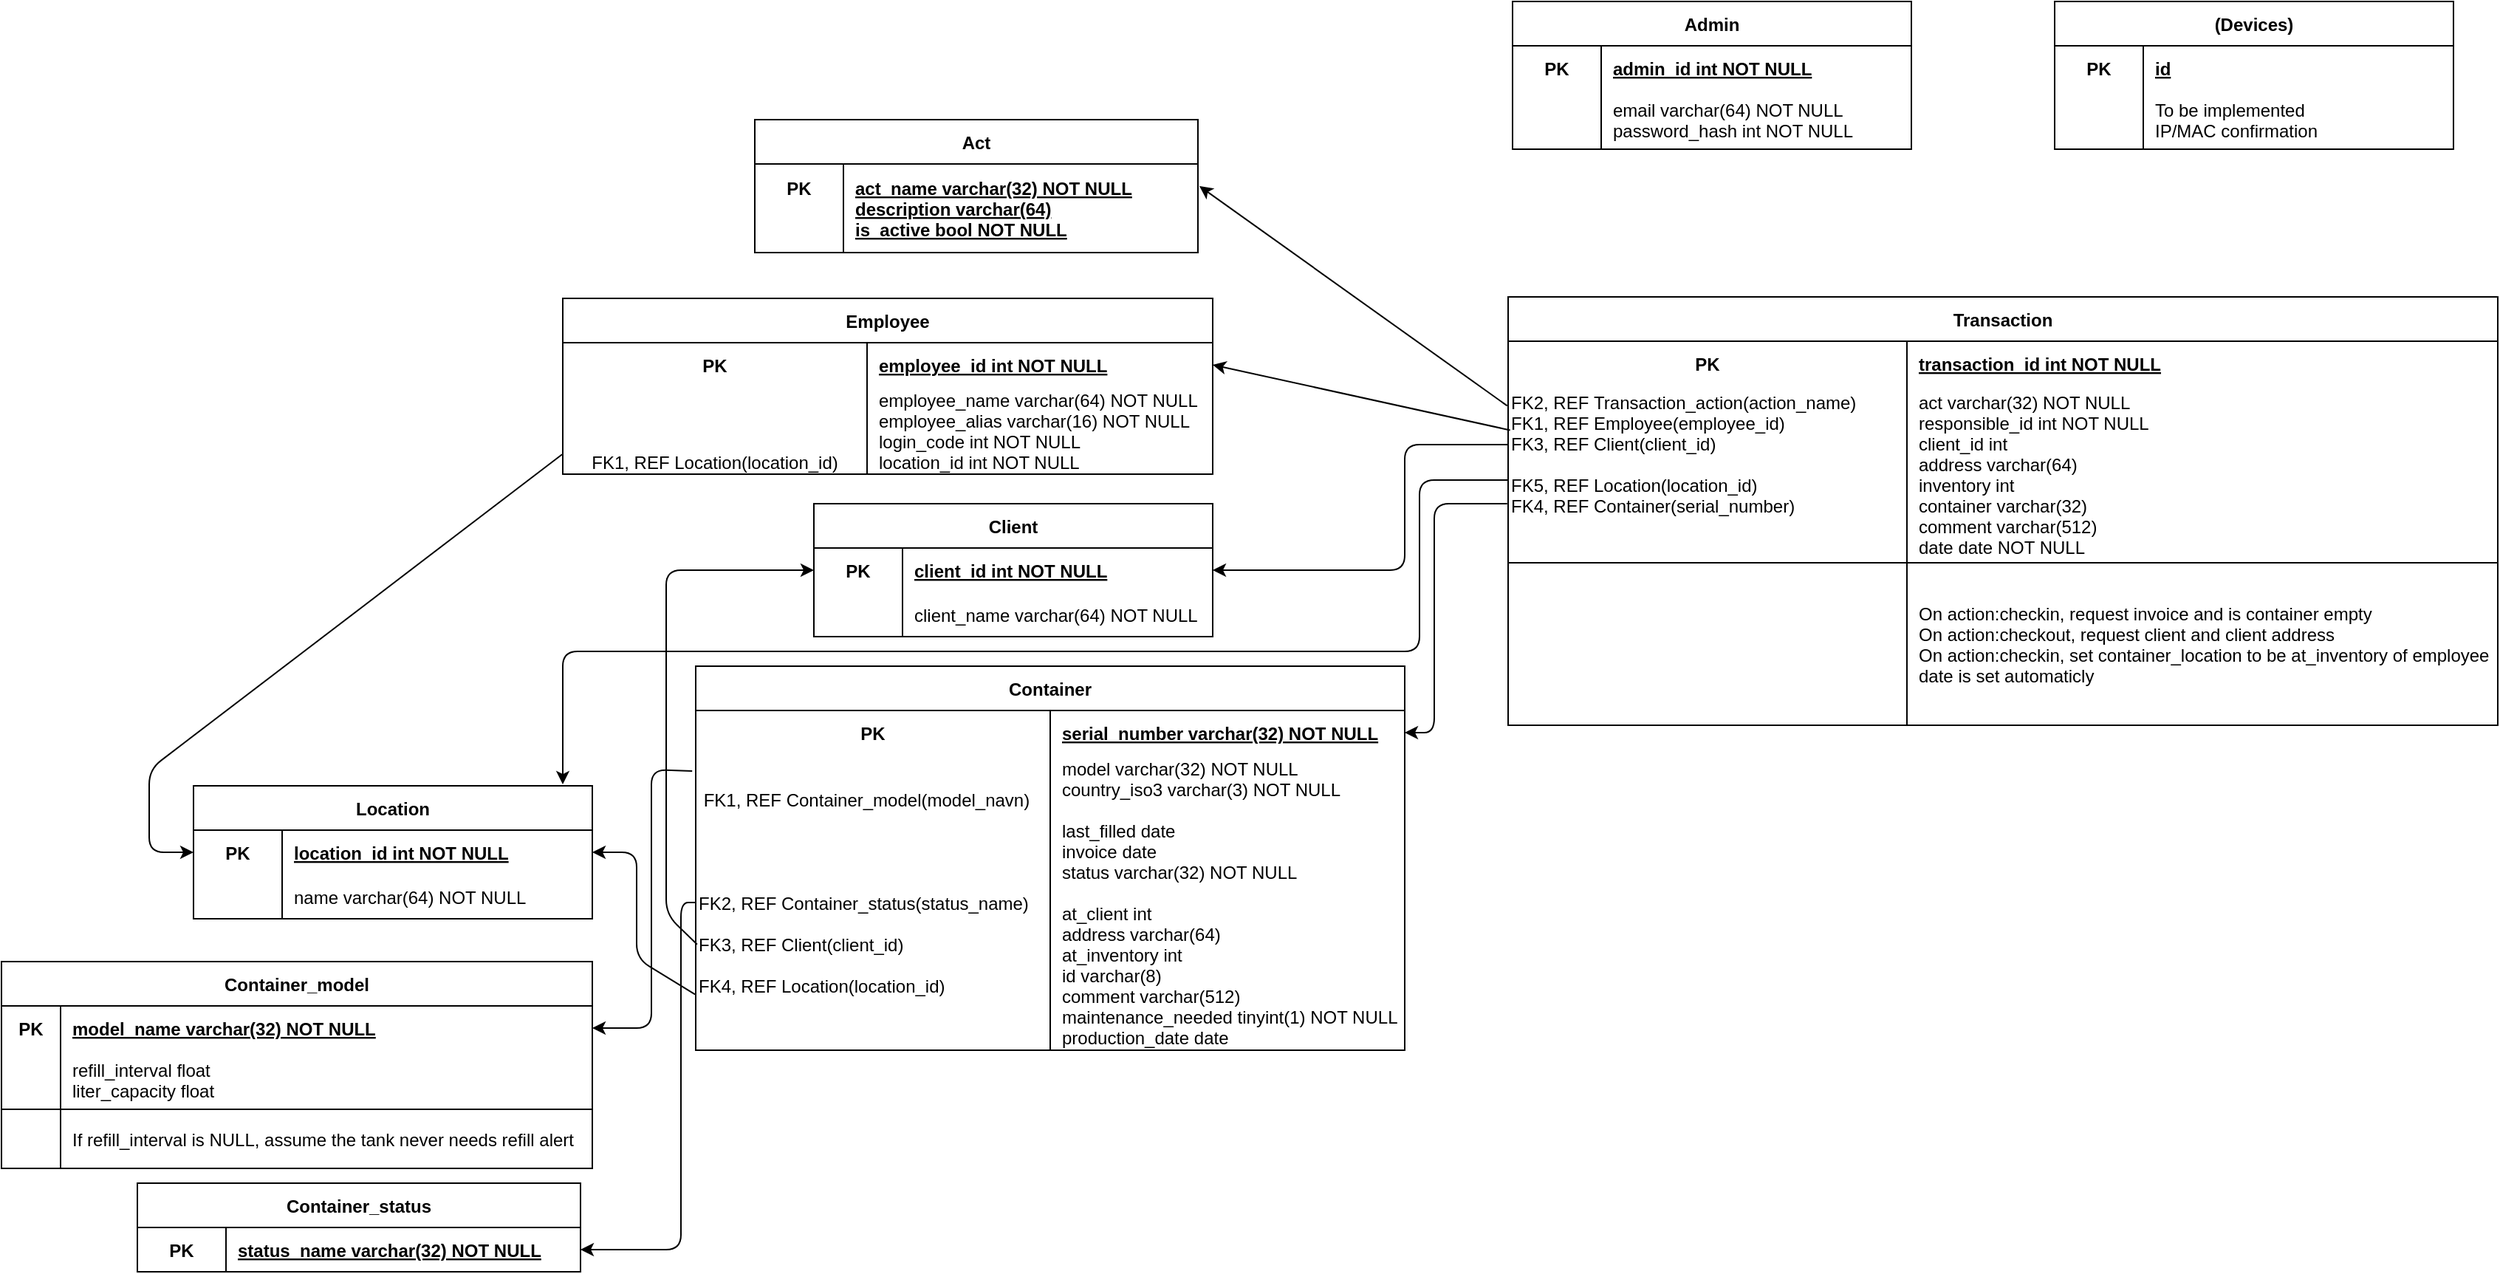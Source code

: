 <mxfile version="20.8.23" type="device"><diagram id="Y5ZeIBl4mCw-bBd7nWyF" name="Page-1"><mxGraphModel dx="860" dy="2105" grid="1" gridSize="10" guides="1" tooltips="1" connect="1" arrows="1" fold="1" page="1" pageScale="1" pageWidth="827" pageHeight="1169" math="0" shadow="0"><root><mxCell id="0"/><mxCell id="1" parent="0"/><mxCell id="OLcMfepOaMOW5lXe566j-21" value="Transaction" style="shape=table;startSize=30;container=1;collapsible=1;childLayout=tableLayout;fixedRows=1;rowLines=0;fontStyle=1;align=center;resizeLast=1;" parent="1" vertex="1"><mxGeometry x="1920" y="-960" width="670" height="290" as="geometry"/></mxCell><mxCell id="OLcMfepOaMOW5lXe566j-22" value="" style="shape=tableRow;horizontal=0;startSize=0;swimlaneHead=0;swimlaneBody=0;fillColor=none;collapsible=0;dropTarget=0;points=[[0,0.5],[1,0.5]];portConstraint=eastwest;top=0;left=0;right=0;bottom=0;" parent="OLcMfepOaMOW5lXe566j-21" vertex="1"><mxGeometry y="30" width="670" height="30" as="geometry"/></mxCell><mxCell id="OLcMfepOaMOW5lXe566j-23" value="PK" style="shape=partialRectangle;connectable=0;fillColor=none;top=0;left=0;bottom=0;right=0;fontStyle=1;overflow=hidden;" parent="OLcMfepOaMOW5lXe566j-22" vertex="1"><mxGeometry width="270" height="30" as="geometry"><mxRectangle width="270" height="30" as="alternateBounds"/></mxGeometry></mxCell><mxCell id="OLcMfepOaMOW5lXe566j-24" value="transaction_id int NOT NULL" style="shape=partialRectangle;connectable=0;fillColor=none;top=0;left=0;bottom=0;right=0;align=left;spacingLeft=6;fontStyle=5;overflow=hidden;" parent="OLcMfepOaMOW5lXe566j-22" vertex="1"><mxGeometry x="270" width="400" height="30" as="geometry"><mxRectangle width="400" height="30" as="alternateBounds"/></mxGeometry></mxCell><mxCell id="OLcMfepOaMOW5lXe566j-25" value="" style="shape=tableRow;horizontal=0;startSize=0;swimlaneHead=0;swimlaneBody=0;fillColor=none;collapsible=0;dropTarget=0;points=[[0,0.5],[1,0.5]];portConstraint=eastwest;top=0;left=0;right=0;bottom=1;" parent="OLcMfepOaMOW5lXe566j-21" vertex="1"><mxGeometry y="60" width="670" height="120" as="geometry"/></mxCell><mxCell id="OLcMfepOaMOW5lXe566j-26" value="FK2, REF Transaction_action(action_name)&#10;FK1, REF Employee(employee_id)&#10;FK3, REF Client(client_id)&#10;&#10;FK5, REF Location(location_id)&#10;FK4, REF Container(serial_number)&#10;&#10;" style="shape=partialRectangle;connectable=0;fillColor=none;top=0;left=0;bottom=0;right=0;fontStyle=0;overflow=hidden;align=left;" parent="OLcMfepOaMOW5lXe566j-25" vertex="1"><mxGeometry width="270" height="120" as="geometry"><mxRectangle width="270" height="120" as="alternateBounds"/></mxGeometry></mxCell><mxCell id="OLcMfepOaMOW5lXe566j-27" value="act varchar(32) NOT NULL&#10;responsible_id int NOT NULL&#10;client_id int&#10;address varchar(64)&#10;inventory int&#10;container varchar(32)&#10;comment varchar(512)&#10;date date NOT NULL" style="shape=partialRectangle;connectable=0;fillColor=none;top=0;left=0;bottom=0;right=0;align=left;spacingLeft=6;fontStyle=0;overflow=hidden;" parent="OLcMfepOaMOW5lXe566j-25" vertex="1"><mxGeometry x="270" width="400" height="120" as="geometry"><mxRectangle width="400" height="120" as="alternateBounds"/></mxGeometry></mxCell><mxCell id="OLcMfepOaMOW5lXe566j-28" value="" style="shape=tableRow;horizontal=0;startSize=0;swimlaneHead=0;swimlaneBody=0;fillColor=none;collapsible=0;dropTarget=0;points=[[0,0.5],[1,0.5]];portConstraint=eastwest;top=0;left=0;right=0;bottom=0;" parent="OLcMfepOaMOW5lXe566j-21" vertex="1"><mxGeometry y="180" width="670" height="110" as="geometry"/></mxCell><mxCell id="OLcMfepOaMOW5lXe566j-29" value="" style="shape=partialRectangle;connectable=0;fillColor=none;top=0;left=0;bottom=0;right=0;editable=1;overflow=hidden;" parent="OLcMfepOaMOW5lXe566j-28" vertex="1"><mxGeometry width="270" height="110" as="geometry"><mxRectangle width="270" height="110" as="alternateBounds"/></mxGeometry></mxCell><mxCell id="OLcMfepOaMOW5lXe566j-30" value="On action:checkin, request invoice and is container empty&#10;On action:checkout, request client and client address&#10;On action:checkin, set container_location to be at_inventory of employee&#10;date is set automaticly" style="shape=partialRectangle;connectable=0;fillColor=none;top=0;left=0;bottom=0;right=0;align=left;spacingLeft=6;overflow=hidden;" parent="OLcMfepOaMOW5lXe566j-28" vertex="1"><mxGeometry x="270" width="400" height="110" as="geometry"><mxRectangle width="400" height="110" as="alternateBounds"/></mxGeometry></mxCell><mxCell id="OLcMfepOaMOW5lXe566j-31" value="Act" style="shape=table;startSize=30;container=1;collapsible=1;childLayout=tableLayout;fixedRows=1;rowLines=0;fontStyle=1;align=center;resizeLast=1;" parent="1" vertex="1"><mxGeometry x="1410" y="-1080" width="300" height="90" as="geometry"/></mxCell><mxCell id="OLcMfepOaMOW5lXe566j-32" value="" style="shape=tableRow;horizontal=0;startSize=0;swimlaneHead=0;swimlaneBody=0;fillColor=none;collapsible=0;dropTarget=0;points=[[0,0.5],[1,0.5]];portConstraint=eastwest;top=0;left=0;right=0;bottom=0;" parent="OLcMfepOaMOW5lXe566j-31" vertex="1"><mxGeometry y="30" width="300" height="60" as="geometry"/></mxCell><mxCell id="OLcMfepOaMOW5lXe566j-33" value="PK&#10;&#10;" style="shape=partialRectangle;connectable=0;fillColor=none;top=0;left=0;bottom=0;right=0;fontStyle=1;overflow=hidden;" parent="OLcMfepOaMOW5lXe566j-32" vertex="1"><mxGeometry width="60" height="60" as="geometry"><mxRectangle width="60" height="60" as="alternateBounds"/></mxGeometry></mxCell><mxCell id="OLcMfepOaMOW5lXe566j-34" value="act_name varchar(32) NOT NULL&#10;description varchar(64)&#10;is_active bool NOT NULL" style="shape=partialRectangle;connectable=0;fillColor=none;top=0;left=0;bottom=0;right=0;align=left;spacingLeft=6;fontStyle=5;overflow=hidden;" parent="OLcMfepOaMOW5lXe566j-32" vertex="1"><mxGeometry x="60" width="240" height="60" as="geometry"><mxRectangle width="240" height="60" as="alternateBounds"/></mxGeometry></mxCell><mxCell id="OLcMfepOaMOW5lXe566j-35" value="Employee" style="shape=table;startSize=30;container=1;collapsible=1;childLayout=tableLayout;fixedRows=1;rowLines=0;fontStyle=1;align=center;resizeLast=1;" parent="1" vertex="1"><mxGeometry x="1280" y="-959" width="440" height="119" as="geometry"/></mxCell><mxCell id="OLcMfepOaMOW5lXe566j-36" value="" style="shape=tableRow;horizontal=0;startSize=0;swimlaneHead=0;swimlaneBody=0;fillColor=none;collapsible=0;dropTarget=0;points=[[0,0.5],[1,0.5]];portConstraint=eastwest;top=0;left=0;right=0;bottom=0;" parent="OLcMfepOaMOW5lXe566j-35" vertex="1"><mxGeometry y="30" width="440" height="30" as="geometry"/></mxCell><mxCell id="OLcMfepOaMOW5lXe566j-37" value="PK" style="shape=partialRectangle;connectable=0;fillColor=none;top=0;left=0;bottom=0;right=0;fontStyle=1;overflow=hidden;" parent="OLcMfepOaMOW5lXe566j-36" vertex="1"><mxGeometry width="206" height="30" as="geometry"><mxRectangle width="206" height="30" as="alternateBounds"/></mxGeometry></mxCell><mxCell id="OLcMfepOaMOW5lXe566j-38" value="employee_id int NOT NULL" style="shape=partialRectangle;connectable=0;fillColor=none;top=0;left=0;bottom=0;right=0;align=left;spacingLeft=6;fontStyle=5;overflow=hidden;" parent="OLcMfepOaMOW5lXe566j-36" vertex="1"><mxGeometry x="206" width="234" height="30" as="geometry"><mxRectangle width="234" height="30" as="alternateBounds"/></mxGeometry></mxCell><mxCell id="OLcMfepOaMOW5lXe566j-39" value="" style="shape=tableRow;horizontal=0;startSize=0;swimlaneHead=0;swimlaneBody=0;fillColor=none;collapsible=0;dropTarget=0;points=[[0,0.5],[1,0.5]];portConstraint=eastwest;top=0;left=0;right=0;bottom=1;" parent="OLcMfepOaMOW5lXe566j-35" vertex="1"><mxGeometry y="60" width="440" height="59" as="geometry"/></mxCell><mxCell id="OLcMfepOaMOW5lXe566j-40" value="&#10; &#10;&#10;FK1, REF Location(location_id)" style="shape=partialRectangle;connectable=0;fillColor=none;top=0;left=0;bottom=0;right=0;fontStyle=0;overflow=hidden;" parent="OLcMfepOaMOW5lXe566j-39" vertex="1"><mxGeometry width="206" height="59" as="geometry"><mxRectangle width="206" height="59" as="alternateBounds"/></mxGeometry></mxCell><mxCell id="OLcMfepOaMOW5lXe566j-41" value="employee_name varchar(64) NOT NULL&#10;employee_alias varchar(16) NOT NULL&#10;login_code int NOT NULL&#10;location_id int NOT NULL" style="shape=partialRectangle;connectable=0;fillColor=none;top=0;left=0;bottom=0;right=0;align=left;spacingLeft=6;fontStyle=0;overflow=hidden;" parent="OLcMfepOaMOW5lXe566j-39" vertex="1"><mxGeometry x="206" width="234" height="59" as="geometry"><mxRectangle width="234" height="59" as="alternateBounds"/></mxGeometry></mxCell><mxCell id="OLcMfepOaMOW5lXe566j-42" value="Location" style="shape=table;startSize=30;container=1;collapsible=1;childLayout=tableLayout;fixedRows=1;rowLines=0;fontStyle=1;align=center;resizeLast=1;" parent="1" vertex="1"><mxGeometry x="1030" y="-629" width="270" height="90" as="geometry"/></mxCell><mxCell id="OLcMfepOaMOW5lXe566j-43" value="" style="shape=tableRow;horizontal=0;startSize=0;swimlaneHead=0;swimlaneBody=0;fillColor=none;collapsible=0;dropTarget=0;points=[[0,0.5],[1,0.5]];portConstraint=eastwest;top=0;left=0;right=0;bottom=0;" parent="OLcMfepOaMOW5lXe566j-42" vertex="1"><mxGeometry y="30" width="270" height="30" as="geometry"/></mxCell><mxCell id="OLcMfepOaMOW5lXe566j-44" value="PK" style="shape=partialRectangle;connectable=0;fillColor=none;top=0;left=0;bottom=0;right=0;fontStyle=1;overflow=hidden;" parent="OLcMfepOaMOW5lXe566j-43" vertex="1"><mxGeometry width="60" height="30" as="geometry"><mxRectangle width="60" height="30" as="alternateBounds"/></mxGeometry></mxCell><mxCell id="OLcMfepOaMOW5lXe566j-45" value="location_id int NOT NULL" style="shape=partialRectangle;connectable=0;fillColor=none;top=0;left=0;bottom=0;right=0;align=left;spacingLeft=6;fontStyle=5;overflow=hidden;" parent="OLcMfepOaMOW5lXe566j-43" vertex="1"><mxGeometry x="60" width="210" height="30" as="geometry"><mxRectangle width="210" height="30" as="alternateBounds"/></mxGeometry></mxCell><mxCell id="OLcMfepOaMOW5lXe566j-46" value="" style="shape=tableRow;horizontal=0;startSize=0;swimlaneHead=0;swimlaneBody=0;fillColor=none;collapsible=0;dropTarget=0;points=[[0,0.5],[1,0.5]];portConstraint=eastwest;top=0;left=0;right=0;bottom=1;" parent="OLcMfepOaMOW5lXe566j-42" vertex="1"><mxGeometry y="60" width="270" height="30" as="geometry"/></mxCell><mxCell id="OLcMfepOaMOW5lXe566j-47" value="&#10; " style="shape=partialRectangle;connectable=0;fillColor=none;top=0;left=0;bottom=0;right=0;fontStyle=0;overflow=hidden;" parent="OLcMfepOaMOW5lXe566j-46" vertex="1"><mxGeometry width="60" height="30" as="geometry"><mxRectangle width="60" height="30" as="alternateBounds"/></mxGeometry></mxCell><mxCell id="OLcMfepOaMOW5lXe566j-48" value="name varchar(64) NOT NULL" style="shape=partialRectangle;connectable=0;fillColor=none;top=0;left=0;bottom=0;right=0;align=left;spacingLeft=6;fontStyle=0;overflow=hidden;" parent="OLcMfepOaMOW5lXe566j-46" vertex="1"><mxGeometry x="60" width="210" height="30" as="geometry"><mxRectangle width="210" height="30" as="alternateBounds"/></mxGeometry></mxCell><mxCell id="OLcMfepOaMOW5lXe566j-49" value="Client" style="shape=table;startSize=30;container=1;collapsible=1;childLayout=tableLayout;fixedRows=1;rowLines=0;fontStyle=1;align=center;resizeLast=1;" parent="1" vertex="1"><mxGeometry x="1450" y="-820" width="270" height="90" as="geometry"/></mxCell><mxCell id="OLcMfepOaMOW5lXe566j-50" value="" style="shape=tableRow;horizontal=0;startSize=0;swimlaneHead=0;swimlaneBody=0;fillColor=none;collapsible=0;dropTarget=0;points=[[0,0.5],[1,0.5]];portConstraint=eastwest;top=0;left=0;right=0;bottom=0;" parent="OLcMfepOaMOW5lXe566j-49" vertex="1"><mxGeometry y="30" width="270" height="30" as="geometry"/></mxCell><mxCell id="OLcMfepOaMOW5lXe566j-51" value="PK" style="shape=partialRectangle;connectable=0;fillColor=none;top=0;left=0;bottom=0;right=0;fontStyle=1;overflow=hidden;" parent="OLcMfepOaMOW5lXe566j-50" vertex="1"><mxGeometry width="60" height="30" as="geometry"><mxRectangle width="60" height="30" as="alternateBounds"/></mxGeometry></mxCell><mxCell id="OLcMfepOaMOW5lXe566j-52" value="client_id int NOT NULL" style="shape=partialRectangle;connectable=0;fillColor=none;top=0;left=0;bottom=0;right=0;align=left;spacingLeft=6;fontStyle=5;overflow=hidden;" parent="OLcMfepOaMOW5lXe566j-50" vertex="1"><mxGeometry x="60" width="210" height="30" as="geometry"><mxRectangle width="210" height="30" as="alternateBounds"/></mxGeometry></mxCell><mxCell id="OLcMfepOaMOW5lXe566j-53" value="" style="shape=tableRow;horizontal=0;startSize=0;swimlaneHead=0;swimlaneBody=0;fillColor=none;collapsible=0;dropTarget=0;points=[[0,0.5],[1,0.5]];portConstraint=eastwest;top=0;left=0;right=0;bottom=1;" parent="OLcMfepOaMOW5lXe566j-49" vertex="1"><mxGeometry y="60" width="270" height="30" as="geometry"/></mxCell><mxCell id="OLcMfepOaMOW5lXe566j-54" value=" " style="shape=partialRectangle;connectable=0;fillColor=none;top=0;left=0;bottom=0;right=0;fontStyle=0;overflow=hidden;" parent="OLcMfepOaMOW5lXe566j-53" vertex="1"><mxGeometry width="60" height="30" as="geometry"><mxRectangle width="60" height="30" as="alternateBounds"/></mxGeometry></mxCell><mxCell id="OLcMfepOaMOW5lXe566j-55" value="client_name varchar(64) NOT NULL" style="shape=partialRectangle;connectable=0;fillColor=none;top=0;left=0;bottom=0;right=0;align=left;spacingLeft=6;fontStyle=0;overflow=hidden;" parent="OLcMfepOaMOW5lXe566j-53" vertex="1"><mxGeometry x="60" width="210" height="30" as="geometry"><mxRectangle width="210" height="30" as="alternateBounds"/></mxGeometry></mxCell><mxCell id="OLcMfepOaMOW5lXe566j-56" value="Container" style="shape=table;startSize=30;container=1;collapsible=1;childLayout=tableLayout;fixedRows=1;rowLines=0;fontStyle=1;align=center;resizeLast=1;" parent="1" vertex="1"><mxGeometry x="1370" y="-710" width="480" height="260" as="geometry"/></mxCell><mxCell id="OLcMfepOaMOW5lXe566j-57" value="" style="shape=tableRow;horizontal=0;startSize=0;swimlaneHead=0;swimlaneBody=0;fillColor=none;collapsible=0;dropTarget=0;points=[[0,0.5],[1,0.5]];portConstraint=eastwest;top=0;left=0;right=0;bottom=0;" parent="OLcMfepOaMOW5lXe566j-56" vertex="1"><mxGeometry y="30" width="480" height="30" as="geometry"/></mxCell><mxCell id="OLcMfepOaMOW5lXe566j-58" value="PK" style="shape=partialRectangle;connectable=0;fillColor=none;top=0;left=0;bottom=0;right=0;fontStyle=1;overflow=hidden;" parent="OLcMfepOaMOW5lXe566j-57" vertex="1"><mxGeometry width="240" height="30" as="geometry"><mxRectangle width="240" height="30" as="alternateBounds"/></mxGeometry></mxCell><mxCell id="OLcMfepOaMOW5lXe566j-59" value="serial_number varchar(32) NOT NULL" style="shape=partialRectangle;connectable=0;fillColor=none;top=0;left=0;bottom=0;right=0;align=left;spacingLeft=6;fontStyle=5;overflow=hidden;" parent="OLcMfepOaMOW5lXe566j-57" vertex="1"><mxGeometry x="240" width="240" height="30" as="geometry"><mxRectangle width="240" height="30" as="alternateBounds"/></mxGeometry></mxCell><mxCell id="OLcMfepOaMOW5lXe566j-60" value="" style="shape=tableRow;horizontal=0;startSize=0;swimlaneHead=0;swimlaneBody=0;fillColor=none;collapsible=0;dropTarget=0;points=[[0,0.5],[1,0.5]];portConstraint=eastwest;top=0;left=0;right=0;bottom=1;" parent="OLcMfepOaMOW5lXe566j-56" vertex="1"><mxGeometry y="60" width="480" height="200" as="geometry"/></mxCell><mxCell id="OLcMfepOaMOW5lXe566j-61" value=" FK1, REF Container_model(model_navn)&#10;&#10;&#10;&#10;&#10;FK2, REF Container_status(status_name)&#10;&#10;FK3, REF Client(client_id)&#10;&#10;FK4, REF Location(location_id)&#10;" style="shape=partialRectangle;connectable=0;fillColor=none;top=0;left=0;bottom=0;right=0;fontStyle=0;overflow=hidden;align=left;" parent="OLcMfepOaMOW5lXe566j-60" vertex="1"><mxGeometry width="240" height="200" as="geometry"><mxRectangle width="240" height="200" as="alternateBounds"/></mxGeometry></mxCell><mxCell id="OLcMfepOaMOW5lXe566j-62" value="model varchar(32) NOT NULL&#10;country_iso3 varchar(3) NOT NULL&#10;&#10;last_filled date&#10;invoice date&#10;status varchar(32) NOT NULL&#10;&#10;at_client int&#10;address varchar(64)&#10;at_inventory int&#10;id varchar(8)&#10;comment varchar(512)&#10;maintenance_needed tinyint(1) NOT NULL&#10;production_date date" style="shape=partialRectangle;connectable=0;fillColor=none;top=0;left=0;bottom=0;right=0;align=left;spacingLeft=6;fontStyle=0;overflow=hidden;" parent="OLcMfepOaMOW5lXe566j-60" vertex="1"><mxGeometry x="240" width="240" height="200" as="geometry"><mxRectangle width="240" height="200" as="alternateBounds"/></mxGeometry></mxCell><mxCell id="OLcMfepOaMOW5lXe566j-78" value="Admin" style="shape=table;startSize=30;container=1;collapsible=1;childLayout=tableLayout;fixedRows=1;rowLines=0;fontStyle=1;align=center;resizeLast=1;" parent="1" vertex="1"><mxGeometry x="1923" y="-1160" width="270" height="100" as="geometry"/></mxCell><mxCell id="OLcMfepOaMOW5lXe566j-79" value="" style="shape=tableRow;horizontal=0;startSize=0;swimlaneHead=0;swimlaneBody=0;fillColor=none;collapsible=0;dropTarget=0;points=[[0,0.5],[1,0.5]];portConstraint=eastwest;top=0;left=0;right=0;bottom=0;" parent="OLcMfepOaMOW5lXe566j-78" vertex="1"><mxGeometry y="30" width="270" height="30" as="geometry"/></mxCell><mxCell id="OLcMfepOaMOW5lXe566j-80" value="PK" style="shape=partialRectangle;connectable=0;fillColor=none;top=0;left=0;bottom=0;right=0;fontStyle=1;overflow=hidden;" parent="OLcMfepOaMOW5lXe566j-79" vertex="1"><mxGeometry width="60" height="30" as="geometry"><mxRectangle width="60" height="30" as="alternateBounds"/></mxGeometry></mxCell><mxCell id="OLcMfepOaMOW5lXe566j-81" value="admin_id int NOT NULL" style="shape=partialRectangle;connectable=0;fillColor=none;top=0;left=0;bottom=0;right=0;align=left;spacingLeft=6;fontStyle=5;overflow=hidden;" parent="OLcMfepOaMOW5lXe566j-79" vertex="1"><mxGeometry x="60" width="210" height="30" as="geometry"><mxRectangle width="210" height="30" as="alternateBounds"/></mxGeometry></mxCell><mxCell id="OLcMfepOaMOW5lXe566j-82" value="" style="shape=tableRow;horizontal=0;startSize=0;swimlaneHead=0;swimlaneBody=0;fillColor=none;collapsible=0;dropTarget=0;points=[[0,0.5],[1,0.5]];portConstraint=eastwest;top=0;left=0;right=0;bottom=1;" parent="OLcMfepOaMOW5lXe566j-78" vertex="1"><mxGeometry y="60" width="270" height="40" as="geometry"/></mxCell><mxCell id="OLcMfepOaMOW5lXe566j-83" value="&#10; " style="shape=partialRectangle;connectable=0;fillColor=none;top=0;left=0;bottom=0;right=0;fontStyle=0;overflow=hidden;" parent="OLcMfepOaMOW5lXe566j-82" vertex="1"><mxGeometry width="60" height="40" as="geometry"><mxRectangle width="60" height="40" as="alternateBounds"/></mxGeometry></mxCell><mxCell id="OLcMfepOaMOW5lXe566j-84" value="email varchar(64) NOT NULL&#10;password_hash int NOT NULL" style="shape=partialRectangle;connectable=0;fillColor=none;top=0;left=0;bottom=0;right=0;align=left;spacingLeft=6;fontStyle=0;overflow=hidden;" parent="OLcMfepOaMOW5lXe566j-82" vertex="1"><mxGeometry x="60" width="210" height="40" as="geometry"><mxRectangle width="210" height="40" as="alternateBounds"/></mxGeometry></mxCell><mxCell id="OLcMfepOaMOW5lXe566j-85" value="" style="endArrow=classic;html=1;rounded=1;entryX=1;entryY=0.5;entryDx=0;entryDy=0;exitX=-0.005;exitY=0.055;exitDx=0;exitDy=0;exitPerimeter=0;" parent="1" source="OLcMfepOaMOW5lXe566j-60" target="P7SvbgZ_12P94SbgwqWW-3" edge="1"><mxGeometry width="50" height="50" relative="1" as="geometry"><mxPoint x="1370" y="-470" as="sourcePoint"/><mxPoint x="1280" y="-445" as="targetPoint"/><Array as="points"><mxPoint x="1340" y="-640"/><mxPoint x="1340" y="-465"/></Array></mxGeometry></mxCell><mxCell id="OLcMfepOaMOW5lXe566j-87" value="" style="endArrow=classic;html=1;exitX=-0.001;exitY=0.773;exitDx=0;exitDy=0;exitPerimeter=0;entryX=0;entryY=0.5;entryDx=0;entryDy=0;rounded=1;" parent="1" source="OLcMfepOaMOW5lXe566j-39" target="OLcMfepOaMOW5lXe566j-43" edge="1"><mxGeometry width="50" height="50" relative="1" as="geometry"><mxPoint x="1110" y="-870" as="sourcePoint"/><mxPoint x="1030" y="-690" as="targetPoint"/><Array as="points"><mxPoint x="1000" y="-640"/><mxPoint x="1000" y="-584"/></Array></mxGeometry></mxCell><mxCell id="OLcMfepOaMOW5lXe566j-88" value="" style="endArrow=classic;html=1;rounded=0;exitX=0.002;exitY=0.252;exitDx=0;exitDy=0;exitPerimeter=0;entryX=1;entryY=0.5;entryDx=0;entryDy=0;" parent="1" source="OLcMfepOaMOW5lXe566j-25" target="OLcMfepOaMOW5lXe566j-36" edge="1"><mxGeometry width="50" height="50" relative="1" as="geometry"><mxPoint x="1730" y="-840" as="sourcePoint"/><mxPoint x="1780" y="-890" as="targetPoint"/></mxGeometry></mxCell><mxCell id="OLcMfepOaMOW5lXe566j-89" value="" style="endArrow=classic;html=1;rounded=0;entryX=1;entryY=0.5;entryDx=0;entryDy=0;exitX=-0.001;exitY=0.114;exitDx=0;exitDy=0;exitPerimeter=0;" parent="1" source="OLcMfepOaMOW5lXe566j-25" edge="1"><mxGeometry width="50" height="50" relative="1" as="geometry"><mxPoint x="1848.736" y="-885.09" as="sourcePoint"/><mxPoint x="1711" y="-1035" as="targetPoint"/></mxGeometry></mxCell><mxCell id="OLcMfepOaMOW5lXe566j-90" value="" style="endArrow=classic;html=1;rounded=1;entryX=1;entryY=0.5;entryDx=0;entryDy=0;" parent="1" target="OLcMfepOaMOW5lXe566j-50" edge="1"><mxGeometry width="50" height="50" relative="1" as="geometry"><mxPoint x="1920" y="-860" as="sourcePoint"/><mxPoint x="1681" y="-705" as="targetPoint"/><Array as="points"><mxPoint x="1850" y="-860"/><mxPoint x="1850" y="-775"/></Array></mxGeometry></mxCell><mxCell id="OLcMfepOaMOW5lXe566j-97" value="" style="endArrow=classic;html=1;rounded=1;entryX=1;entryY=0.5;entryDx=0;entryDy=0;exitX=-0.001;exitY=0.667;exitDx=0;exitDy=0;exitPerimeter=0;" parent="1" source="OLcMfepOaMOW5lXe566j-25" target="OLcMfepOaMOW5lXe566j-57" edge="1"><mxGeometry width="50" height="50" relative="1" as="geometry"><mxPoint x="1930" y="-850" as="sourcePoint"/><mxPoint x="1691.0" y="-695" as="targetPoint"/><Array as="points"><mxPoint x="1870" y="-820"/><mxPoint x="1870" y="-665"/></Array></mxGeometry></mxCell><mxCell id="OLcMfepOaMOW5lXe566j-100" value="Container_status" style="shape=table;startSize=30;container=1;collapsible=1;childLayout=tableLayout;fixedRows=1;rowLines=0;fontStyle=1;align=center;resizeLast=1;" parent="1" vertex="1"><mxGeometry x="992" y="-360" width="300" height="60" as="geometry"/></mxCell><mxCell id="OLcMfepOaMOW5lXe566j-101" value="" style="shape=tableRow;horizontal=0;startSize=0;swimlaneHead=0;swimlaneBody=0;fillColor=none;collapsible=0;dropTarget=0;points=[[0,0.5],[1,0.5]];portConstraint=eastwest;top=0;left=0;right=0;bottom=0;" parent="OLcMfepOaMOW5lXe566j-100" vertex="1"><mxGeometry y="30" width="300" height="30" as="geometry"/></mxCell><mxCell id="OLcMfepOaMOW5lXe566j-102" value="PK" style="shape=partialRectangle;connectable=0;fillColor=none;top=0;left=0;bottom=0;right=0;fontStyle=1;overflow=hidden;" parent="OLcMfepOaMOW5lXe566j-101" vertex="1"><mxGeometry width="60" height="30" as="geometry"><mxRectangle width="60" height="30" as="alternateBounds"/></mxGeometry></mxCell><mxCell id="OLcMfepOaMOW5lXe566j-103" value="status_name varchar(32) NOT NULL" style="shape=partialRectangle;connectable=0;fillColor=none;top=0;left=0;bottom=0;right=0;align=left;spacingLeft=6;fontStyle=5;overflow=hidden;" parent="OLcMfepOaMOW5lXe566j-101" vertex="1"><mxGeometry x="60" width="240" height="30" as="geometry"><mxRectangle width="240" height="30" as="alternateBounds"/></mxGeometry></mxCell><mxCell id="OLcMfepOaMOW5lXe566j-104" value="" style="endArrow=classic;html=1;rounded=1;entryX=1;entryY=0.75;entryDx=0;entryDy=0;exitX=0;exitY=0.5;exitDx=0;exitDy=0;" parent="1" source="OLcMfepOaMOW5lXe566j-60" target="OLcMfepOaMOW5lXe566j-100" edge="1"><mxGeometry width="50" height="50" relative="1" as="geometry"><mxPoint x="1370" y="-405" as="sourcePoint"/><mxPoint x="1280" y="-380" as="targetPoint"/><Array as="points"><mxPoint x="1360" y="-550"/><mxPoint x="1360" y="-315"/></Array></mxGeometry></mxCell><mxCell id="OLcMfepOaMOW5lXe566j-105" value="" style="endArrow=classic;html=1;rounded=1;entryX=0;entryY=0.5;entryDx=0;entryDy=0;exitX=0.002;exitY=0.642;exitDx=0;exitDy=0;exitPerimeter=0;" parent="1" source="OLcMfepOaMOW5lXe566j-60" target="OLcMfepOaMOW5lXe566j-50" edge="1"><mxGeometry width="50" height="50" relative="1" as="geometry"><mxPoint x="868.734" y="-590.93" as="sourcePoint"/><mxPoint x="1380" y="-505" as="targetPoint"/><Array as="points"><mxPoint x="1350" y="-542"/><mxPoint x="1350" y="-775"/></Array></mxGeometry></mxCell><mxCell id="OLcMfepOaMOW5lXe566j-106" value="" style="endArrow=classic;html=1;rounded=1;entryX=1;entryY=0.5;entryDx=0;entryDy=0;exitX=-0.001;exitY=0.811;exitDx=0;exitDy=0;exitPerimeter=0;" parent="1" source="OLcMfepOaMOW5lXe566j-60" target="OLcMfepOaMOW5lXe566j-43" edge="1"><mxGeometry width="50" height="50" relative="1" as="geometry"><mxPoint x="870" y="-549" as="sourcePoint"/><mxPoint x="1390" y="-780" as="targetPoint"/><Array as="points"><mxPoint x="1330" y="-512"/><mxPoint x="1330" y="-584"/></Array></mxGeometry></mxCell><mxCell id="P7SvbgZ_12P94SbgwqWW-2" value="Container_model" style="shape=table;startSize=30;container=1;collapsible=1;childLayout=tableLayout;fixedRows=1;rowLines=0;fontStyle=1;align=center;resizeLast=1;" parent="1" vertex="1"><mxGeometry x="900" y="-510" width="400" height="140" as="geometry"/></mxCell><mxCell id="P7SvbgZ_12P94SbgwqWW-3" value="" style="shape=tableRow;horizontal=0;startSize=0;swimlaneHead=0;swimlaneBody=0;fillColor=none;collapsible=0;dropTarget=0;points=[[0,0.5],[1,0.5]];portConstraint=eastwest;top=0;left=0;right=0;bottom=0;" parent="P7SvbgZ_12P94SbgwqWW-2" vertex="1"><mxGeometry y="30" width="400" height="30" as="geometry"/></mxCell><mxCell id="P7SvbgZ_12P94SbgwqWW-4" value="PK" style="shape=partialRectangle;connectable=0;fillColor=none;top=0;left=0;bottom=0;right=0;fontStyle=1;overflow=hidden;" parent="P7SvbgZ_12P94SbgwqWW-3" vertex="1"><mxGeometry width="40" height="30" as="geometry"><mxRectangle width="40" height="30" as="alternateBounds"/></mxGeometry></mxCell><mxCell id="P7SvbgZ_12P94SbgwqWW-5" value="model_name varchar(32) NOT NULL" style="shape=partialRectangle;connectable=0;fillColor=none;top=0;left=0;bottom=0;right=0;align=left;spacingLeft=6;fontStyle=5;overflow=hidden;" parent="P7SvbgZ_12P94SbgwqWW-3" vertex="1"><mxGeometry x="40" width="360" height="30" as="geometry"><mxRectangle width="360" height="30" as="alternateBounds"/></mxGeometry></mxCell><mxCell id="P7SvbgZ_12P94SbgwqWW-6" value="" style="shape=tableRow;horizontal=0;startSize=0;swimlaneHead=0;swimlaneBody=0;fillColor=none;collapsible=0;dropTarget=0;points=[[0,0.5],[1,0.5]];portConstraint=eastwest;top=0;left=0;right=0;bottom=1;" parent="P7SvbgZ_12P94SbgwqWW-2" vertex="1"><mxGeometry y="60" width="400" height="40" as="geometry"/></mxCell><mxCell id="P7SvbgZ_12P94SbgwqWW-7" value="" style="shape=partialRectangle;connectable=0;fillColor=none;top=0;left=0;bottom=0;right=0;fontStyle=0;overflow=hidden;align=left;" parent="P7SvbgZ_12P94SbgwqWW-6" vertex="1"><mxGeometry width="40" height="40" as="geometry"><mxRectangle width="40" height="40" as="alternateBounds"/></mxGeometry></mxCell><mxCell id="P7SvbgZ_12P94SbgwqWW-8" value="refill_interval float&#10;liter_capacity float" style="shape=partialRectangle;connectable=0;fillColor=none;top=0;left=0;bottom=0;right=0;align=left;spacingLeft=6;fontStyle=0;overflow=hidden;" parent="P7SvbgZ_12P94SbgwqWW-6" vertex="1"><mxGeometry x="40" width="360" height="40" as="geometry"><mxRectangle width="360" height="40" as="alternateBounds"/></mxGeometry></mxCell><mxCell id="P7SvbgZ_12P94SbgwqWW-9" value="" style="shape=tableRow;horizontal=0;startSize=0;swimlaneHead=0;swimlaneBody=0;fillColor=none;collapsible=0;dropTarget=0;points=[[0,0.5],[1,0.5]];portConstraint=eastwest;top=0;left=0;right=0;bottom=0;" parent="P7SvbgZ_12P94SbgwqWW-2" vertex="1"><mxGeometry y="100" width="400" height="40" as="geometry"/></mxCell><mxCell id="P7SvbgZ_12P94SbgwqWW-10" value="" style="shape=partialRectangle;connectable=0;fillColor=none;top=0;left=0;bottom=0;right=0;editable=1;overflow=hidden;" parent="P7SvbgZ_12P94SbgwqWW-9" vertex="1"><mxGeometry width="40" height="40" as="geometry"><mxRectangle width="40" height="40" as="alternateBounds"/></mxGeometry></mxCell><mxCell id="P7SvbgZ_12P94SbgwqWW-11" value="If refill_interval is NULL, assume the tank never needs refill alert" style="shape=partialRectangle;connectable=0;fillColor=none;top=0;left=0;bottom=0;right=0;align=left;spacingLeft=6;overflow=hidden;" parent="P7SvbgZ_12P94SbgwqWW-9" vertex="1"><mxGeometry x="40" width="360" height="40" as="geometry"><mxRectangle width="360" height="40" as="alternateBounds"/></mxGeometry></mxCell><mxCell id="IsxUXFzbn5ZaGRZxI9Up-1" value="" style="endArrow=classic;html=1;rounded=1;exitX=-0.001;exitY=0.667;exitDx=0;exitDy=0;exitPerimeter=0;" parent="1" edge="1"><mxGeometry width="50" height="50" relative="1" as="geometry"><mxPoint x="1920" y="-836" as="sourcePoint"/><mxPoint x="1280" y="-630" as="targetPoint"/><Array as="points"><mxPoint x="1860" y="-836"/><mxPoint x="1860" y="-720"/><mxPoint x="1280" y="-720"/></Array></mxGeometry></mxCell><mxCell id="IsxUXFzbn5ZaGRZxI9Up-2" value="(Devices)" style="shape=table;startSize=30;container=1;collapsible=1;childLayout=tableLayout;fixedRows=1;rowLines=0;fontStyle=1;align=center;resizeLast=1;" parent="1" vertex="1"><mxGeometry x="2290" y="-1160" width="270" height="100" as="geometry"/></mxCell><mxCell id="IsxUXFzbn5ZaGRZxI9Up-3" value="" style="shape=tableRow;horizontal=0;startSize=0;swimlaneHead=0;swimlaneBody=0;fillColor=none;collapsible=0;dropTarget=0;points=[[0,0.5],[1,0.5]];portConstraint=eastwest;top=0;left=0;right=0;bottom=0;" parent="IsxUXFzbn5ZaGRZxI9Up-2" vertex="1"><mxGeometry y="30" width="270" height="30" as="geometry"/></mxCell><mxCell id="IsxUXFzbn5ZaGRZxI9Up-4" value="PK" style="shape=partialRectangle;connectable=0;fillColor=none;top=0;left=0;bottom=0;right=0;fontStyle=1;overflow=hidden;" parent="IsxUXFzbn5ZaGRZxI9Up-3" vertex="1"><mxGeometry width="60" height="30" as="geometry"><mxRectangle width="60" height="30" as="alternateBounds"/></mxGeometry></mxCell><mxCell id="IsxUXFzbn5ZaGRZxI9Up-5" value="id" style="shape=partialRectangle;connectable=0;fillColor=none;top=0;left=0;bottom=0;right=0;align=left;spacingLeft=6;fontStyle=5;overflow=hidden;" parent="IsxUXFzbn5ZaGRZxI9Up-3" vertex="1"><mxGeometry x="60" width="210" height="30" as="geometry"><mxRectangle width="210" height="30" as="alternateBounds"/></mxGeometry></mxCell><mxCell id="IsxUXFzbn5ZaGRZxI9Up-6" value="" style="shape=tableRow;horizontal=0;startSize=0;swimlaneHead=0;swimlaneBody=0;fillColor=none;collapsible=0;dropTarget=0;points=[[0,0.5],[1,0.5]];portConstraint=eastwest;top=0;left=0;right=0;bottom=1;" parent="IsxUXFzbn5ZaGRZxI9Up-2" vertex="1"><mxGeometry y="60" width="270" height="40" as="geometry"/></mxCell><mxCell id="IsxUXFzbn5ZaGRZxI9Up-7" value="&#10; " style="shape=partialRectangle;connectable=0;fillColor=none;top=0;left=0;bottom=0;right=0;fontStyle=0;overflow=hidden;" parent="IsxUXFzbn5ZaGRZxI9Up-6" vertex="1"><mxGeometry width="60" height="40" as="geometry"><mxRectangle width="60" height="40" as="alternateBounds"/></mxGeometry></mxCell><mxCell id="IsxUXFzbn5ZaGRZxI9Up-8" value="To be implemented&#10;IP/MAC confirmation" style="shape=partialRectangle;connectable=0;fillColor=none;top=0;left=0;bottom=0;right=0;align=left;spacingLeft=6;fontStyle=0;overflow=hidden;" parent="IsxUXFzbn5ZaGRZxI9Up-6" vertex="1"><mxGeometry x="60" width="210" height="40" as="geometry"><mxRectangle width="210" height="40" as="alternateBounds"/></mxGeometry></mxCell></root></mxGraphModel></diagram></mxfile>